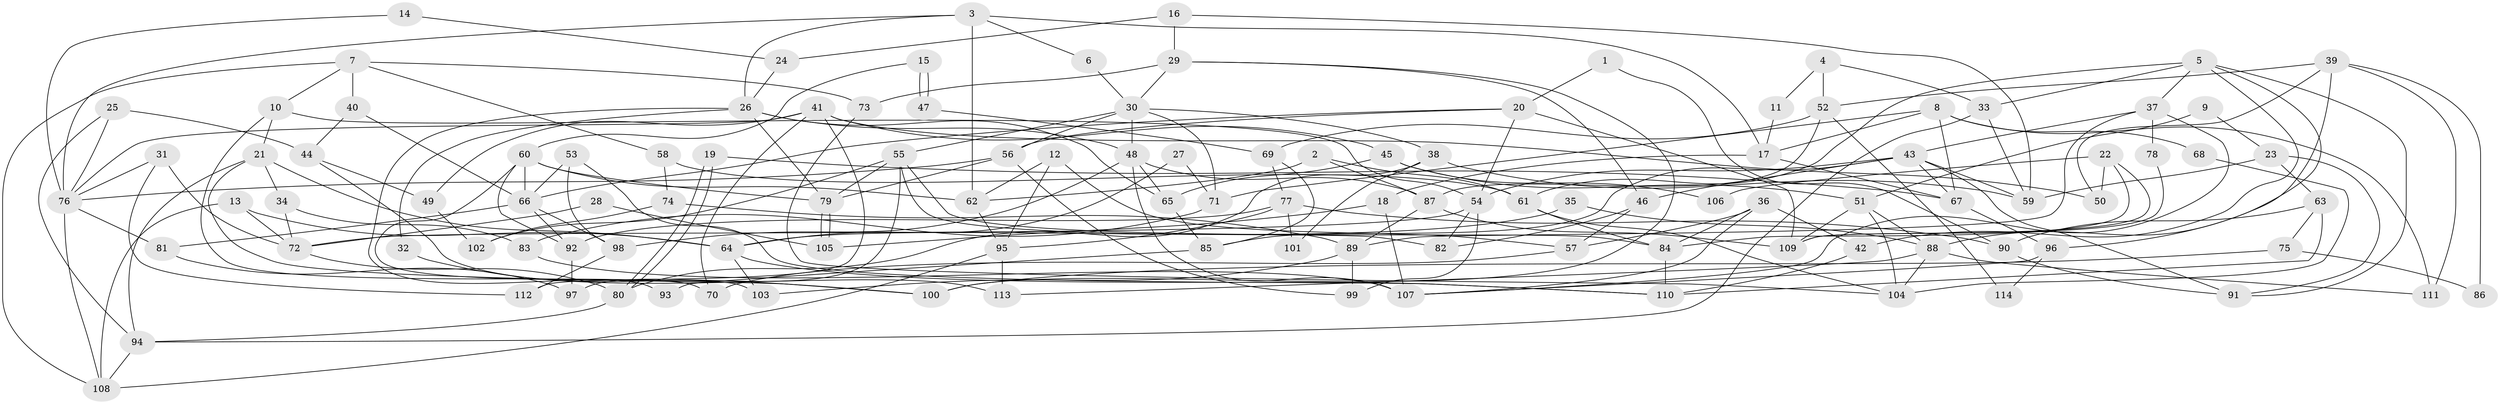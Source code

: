 // Generated by graph-tools (version 1.1) at 2025/51/03/09/25 04:51:44]
// undirected, 114 vertices, 228 edges
graph export_dot {
graph [start="1"]
  node [color=gray90,style=filled];
  1;
  2;
  3;
  4;
  5;
  6;
  7;
  8;
  9;
  10;
  11;
  12;
  13;
  14;
  15;
  16;
  17;
  18;
  19;
  20;
  21;
  22;
  23;
  24;
  25;
  26;
  27;
  28;
  29;
  30;
  31;
  32;
  33;
  34;
  35;
  36;
  37;
  38;
  39;
  40;
  41;
  42;
  43;
  44;
  45;
  46;
  47;
  48;
  49;
  50;
  51;
  52;
  53;
  54;
  55;
  56;
  57;
  58;
  59;
  60;
  61;
  62;
  63;
  64;
  65;
  66;
  67;
  68;
  69;
  70;
  71;
  72;
  73;
  74;
  75;
  76;
  77;
  78;
  79;
  80;
  81;
  82;
  83;
  84;
  85;
  86;
  87;
  88;
  89;
  90;
  91;
  92;
  93;
  94;
  95;
  96;
  97;
  98;
  99;
  100;
  101;
  102;
  103;
  104;
  105;
  106;
  107;
  108;
  109;
  110;
  111;
  112;
  113;
  114;
  1 -- 20;
  1 -- 90;
  2 -- 61;
  2 -- 87;
  2 -- 62;
  3 -- 26;
  3 -- 62;
  3 -- 6;
  3 -- 17;
  3 -- 76;
  4 -- 33;
  4 -- 52;
  4 -- 11;
  5 -- 42;
  5 -- 33;
  5 -- 37;
  5 -- 61;
  5 -- 91;
  5 -- 96;
  6 -- 30;
  7 -- 108;
  7 -- 10;
  7 -- 40;
  7 -- 58;
  7 -- 73;
  8 -- 67;
  8 -- 71;
  8 -- 17;
  8 -- 68;
  8 -- 111;
  9 -- 23;
  9 -- 51;
  10 -- 21;
  10 -- 54;
  10 -- 70;
  11 -- 17;
  12 -- 95;
  12 -- 62;
  12 -- 57;
  13 -- 108;
  13 -- 72;
  13 -- 64;
  14 -- 76;
  14 -- 24;
  15 -- 47;
  15 -- 47;
  15 -- 60;
  16 -- 29;
  16 -- 59;
  16 -- 24;
  17 -- 18;
  17 -- 67;
  18 -- 107;
  18 -- 105;
  19 -- 67;
  19 -- 80;
  19 -- 80;
  20 -- 56;
  20 -- 109;
  20 -- 54;
  20 -- 66;
  21 -- 64;
  21 -- 94;
  21 -- 34;
  21 -- 100;
  22 -- 50;
  22 -- 84;
  22 -- 106;
  22 -- 109;
  23 -- 63;
  23 -- 91;
  23 -- 59;
  24 -- 26;
  25 -- 76;
  25 -- 44;
  25 -- 94;
  26 -- 79;
  26 -- 65;
  26 -- 32;
  26 -- 48;
  26 -- 93;
  27 -- 71;
  27 -- 64;
  28 -- 72;
  28 -- 105;
  29 -- 46;
  29 -- 30;
  29 -- 73;
  29 -- 100;
  30 -- 55;
  30 -- 48;
  30 -- 38;
  30 -- 56;
  30 -- 71;
  31 -- 112;
  31 -- 76;
  31 -- 72;
  32 -- 100;
  33 -- 59;
  33 -- 94;
  34 -- 72;
  34 -- 83;
  35 -- 88;
  35 -- 64;
  36 -- 57;
  36 -- 107;
  36 -- 42;
  36 -- 84;
  37 -- 89;
  37 -- 43;
  37 -- 78;
  37 -- 107;
  38 -- 80;
  38 -- 59;
  38 -- 101;
  39 -- 111;
  39 -- 88;
  39 -- 50;
  39 -- 52;
  39 -- 86;
  40 -- 66;
  40 -- 44;
  41 -- 76;
  41 -- 70;
  41 -- 45;
  41 -- 49;
  41 -- 50;
  41 -- 112;
  42 -- 110;
  43 -- 59;
  43 -- 46;
  43 -- 54;
  43 -- 67;
  43 -- 85;
  43 -- 91;
  44 -- 49;
  44 -- 113;
  45 -- 51;
  45 -- 65;
  45 -- 106;
  46 -- 82;
  46 -- 57;
  47 -- 69;
  48 -- 107;
  48 -- 65;
  48 -- 87;
  48 -- 98;
  49 -- 102;
  51 -- 109;
  51 -- 104;
  51 -- 88;
  52 -- 87;
  52 -- 69;
  52 -- 114;
  53 -- 66;
  53 -- 98;
  53 -- 110;
  54 -- 72;
  54 -- 82;
  54 -- 99;
  55 -- 84;
  55 -- 79;
  55 -- 82;
  55 -- 97;
  55 -- 102;
  56 -- 79;
  56 -- 76;
  56 -- 99;
  57 -- 70;
  58 -- 61;
  58 -- 74;
  60 -- 62;
  60 -- 66;
  60 -- 79;
  60 -- 92;
  60 -- 103;
  61 -- 104;
  61 -- 84;
  62 -- 95;
  63 -- 110;
  63 -- 90;
  63 -- 75;
  64 -- 110;
  64 -- 103;
  65 -- 85;
  66 -- 92;
  66 -- 81;
  66 -- 98;
  67 -- 96;
  68 -- 104;
  69 -- 85;
  69 -- 77;
  71 -- 83;
  72 -- 80;
  73 -- 104;
  74 -- 89;
  74 -- 102;
  75 -- 100;
  75 -- 86;
  76 -- 81;
  76 -- 108;
  77 -- 92;
  77 -- 90;
  77 -- 95;
  77 -- 101;
  78 -- 109;
  79 -- 105;
  79 -- 105;
  80 -- 94;
  81 -- 97;
  83 -- 107;
  84 -- 110;
  85 -- 93;
  87 -- 89;
  87 -- 109;
  88 -- 113;
  88 -- 104;
  88 -- 111;
  89 -- 99;
  89 -- 103;
  90 -- 91;
  92 -- 97;
  94 -- 108;
  95 -- 108;
  95 -- 113;
  96 -- 107;
  96 -- 114;
  98 -- 112;
}
